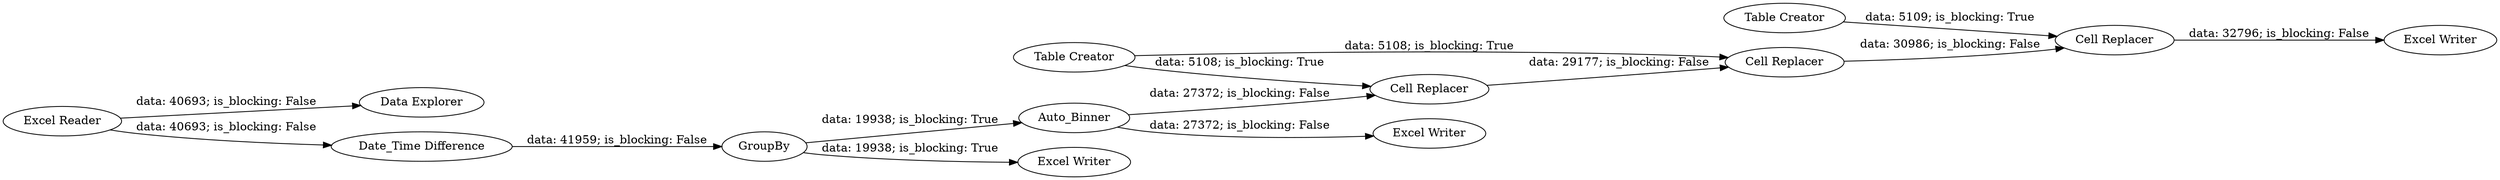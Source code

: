 digraph {
	"-5282906746722081375_7" [label=Auto_Binner]
	"-5282906746722081375_10" [label="Cell Replacer"]
	"-5282906746722081375_13" [label="Excel Writer"]
	"-5282906746722081375_1" [label="Excel Reader"]
	"-5282906746722081375_9" [label="Cell Replacer"]
	"-5282906746722081375_2" [label="Data Explorer"]
	"-5282906746722081375_6" [label="Table Creator"]
	"-5282906746722081375_12" [label="Cell Replacer"]
	"-5282906746722081375_11" [label="Table Creator"]
	"-5282906746722081375_4" [label=GroupBy]
	"-5282906746722081375_5" [label="Excel Writer"]
	"-5282906746722081375_3" [label="Date_Time Difference"]
	"-5282906746722081375_8" [label="Excel Writer"]
	"-5282906746722081375_9" -> "-5282906746722081375_10" [label="data: 29177; is_blocking: False"]
	"-5282906746722081375_6" -> "-5282906746722081375_9" [label="data: 5108; is_blocking: True"]
	"-5282906746722081375_7" -> "-5282906746722081375_8" [label="data: 27372; is_blocking: False"]
	"-5282906746722081375_1" -> "-5282906746722081375_2" [label="data: 40693; is_blocking: False"]
	"-5282906746722081375_4" -> "-5282906746722081375_5" [label="data: 19938; is_blocking: True"]
	"-5282906746722081375_3" -> "-5282906746722081375_4" [label="data: 41959; is_blocking: False"]
	"-5282906746722081375_11" -> "-5282906746722081375_12" [label="data: 5109; is_blocking: True"]
	"-5282906746722081375_10" -> "-5282906746722081375_12" [label="data: 30986; is_blocking: False"]
	"-5282906746722081375_7" -> "-5282906746722081375_9" [label="data: 27372; is_blocking: False"]
	"-5282906746722081375_6" -> "-5282906746722081375_10" [label="data: 5108; is_blocking: True"]
	"-5282906746722081375_4" -> "-5282906746722081375_7" [label="data: 19938; is_blocking: True"]
	"-5282906746722081375_12" -> "-5282906746722081375_13" [label="data: 32796; is_blocking: False"]
	"-5282906746722081375_1" -> "-5282906746722081375_3" [label="data: 40693; is_blocking: False"]
	rankdir=LR
}
